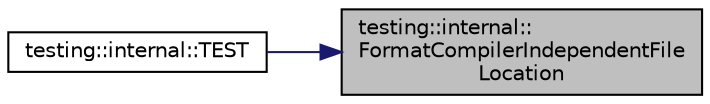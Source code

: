 digraph "testing::internal::FormatCompilerIndependentFileLocation"
{
 // LATEX_PDF_SIZE
  bgcolor="transparent";
  edge [fontname="Helvetica",fontsize="10",labelfontname="Helvetica",labelfontsize="10"];
  node [fontname="Helvetica",fontsize="10",shape=record];
  rankdir="RL";
  Node1 [label="testing::internal::\lFormatCompilerIndependentFile\lLocation",height=0.2,width=0.4,color="black", fillcolor="grey75", style="filled", fontcolor="black",tooltip=" "];
  Node1 -> Node2 [dir="back",color="midnightblue",fontsize="10",style="solid",fontname="Helvetica"];
  Node2 [label="testing::internal::TEST",height=0.2,width=0.4,color="black",URL="$namespacetesting_1_1internal.html#a9c12f8c1ebb19906e8fa0c430d139076",tooltip=" "];
}
